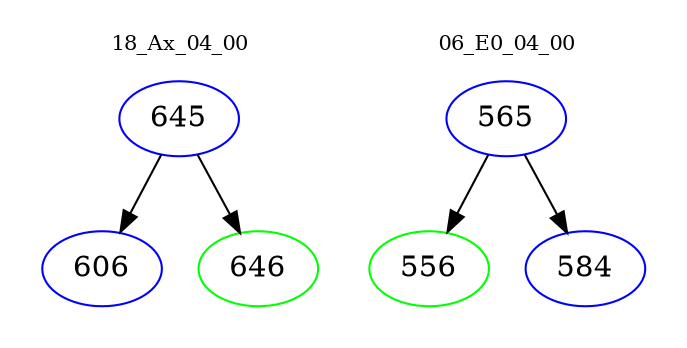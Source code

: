 digraph{
subgraph cluster_0 {
color = white
label = "18_Ax_04_00";
fontsize=10;
T0_645 [label="645", color="blue"]
T0_645 -> T0_606 [color="black"]
T0_606 [label="606", color="blue"]
T0_645 -> T0_646 [color="black"]
T0_646 [label="646", color="green"]
}
subgraph cluster_1 {
color = white
label = "06_E0_04_00";
fontsize=10;
T1_565 [label="565", color="blue"]
T1_565 -> T1_556 [color="black"]
T1_556 [label="556", color="green"]
T1_565 -> T1_584 [color="black"]
T1_584 [label="584", color="blue"]
}
}
